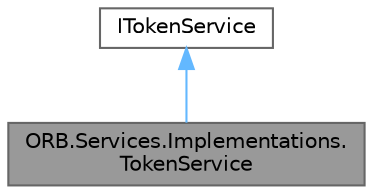 digraph "ORB.Services.Implementations.TokenService"
{
 // INTERACTIVE_SVG=YES
 // LATEX_PDF_SIZE
  bgcolor="transparent";
  edge [fontname=Helvetica,fontsize=10,labelfontname=Helvetica,labelfontsize=10];
  node [fontname=Helvetica,fontsize=10,shape=box,height=0.2,width=0.4];
  Node1 [id="Node000001",label="ORB.Services.Implementations.\lTokenService",height=0.2,width=0.4,color="gray40", fillcolor="grey60", style="filled", fontcolor="black",tooltip="Class that implements ITokenService."];
  Node2 -> Node1 [id="edge1_Node000001_Node000002",dir="back",color="steelblue1",style="solid",tooltip=" "];
  Node2 [id="Node000002",label="ITokenService",height=0.2,width=0.4,color="gray40", fillcolor="white", style="filled",URL="$interface_o_r_b_1_1_services_1_1_contracts_1_1_i_token_service.html",tooltip="Interface of the token service."];
}

